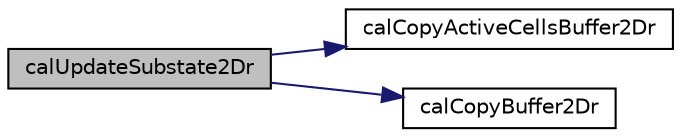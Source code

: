 digraph "calUpdateSubstate2Dr"
{
  edge [fontname="Helvetica",fontsize="10",labelfontname="Helvetica",labelfontsize="10"];
  node [fontname="Helvetica",fontsize="10",shape=record];
  rankdir="LR";
  Node1 [label="calUpdateSubstate2Dr",height=0.2,width=0.4,color="black", fillcolor="grey75", style="filled" fontcolor="black"];
  Node1 -> Node2 [color="midnightblue",fontsize="10",style="solid",fontname="Helvetica"];
  Node2 [label="calCopyActiveCellsBuffer2Dr",height=0.2,width=0.4,color="black", fillcolor="white", style="filled",URL="$cal2_d_buffer_8c.html#a1f2baaeacf0ab8034e8eb61fbacbb3d8",tooltip="Active cells real (floating point) linearized matrix copy function. "];
  Node1 -> Node3 [color="midnightblue",fontsize="10",style="solid",fontname="Helvetica"];
  Node3 [label="calCopyBuffer2Dr",height=0.2,width=0.4,color="black", fillcolor="white", style="filled",URL="$cal2_d_buffer_8c.html#ae8f33debbf446493d7caecf90e46d144",tooltip="Real (floating point) linearized matrix copy function. "];
}
